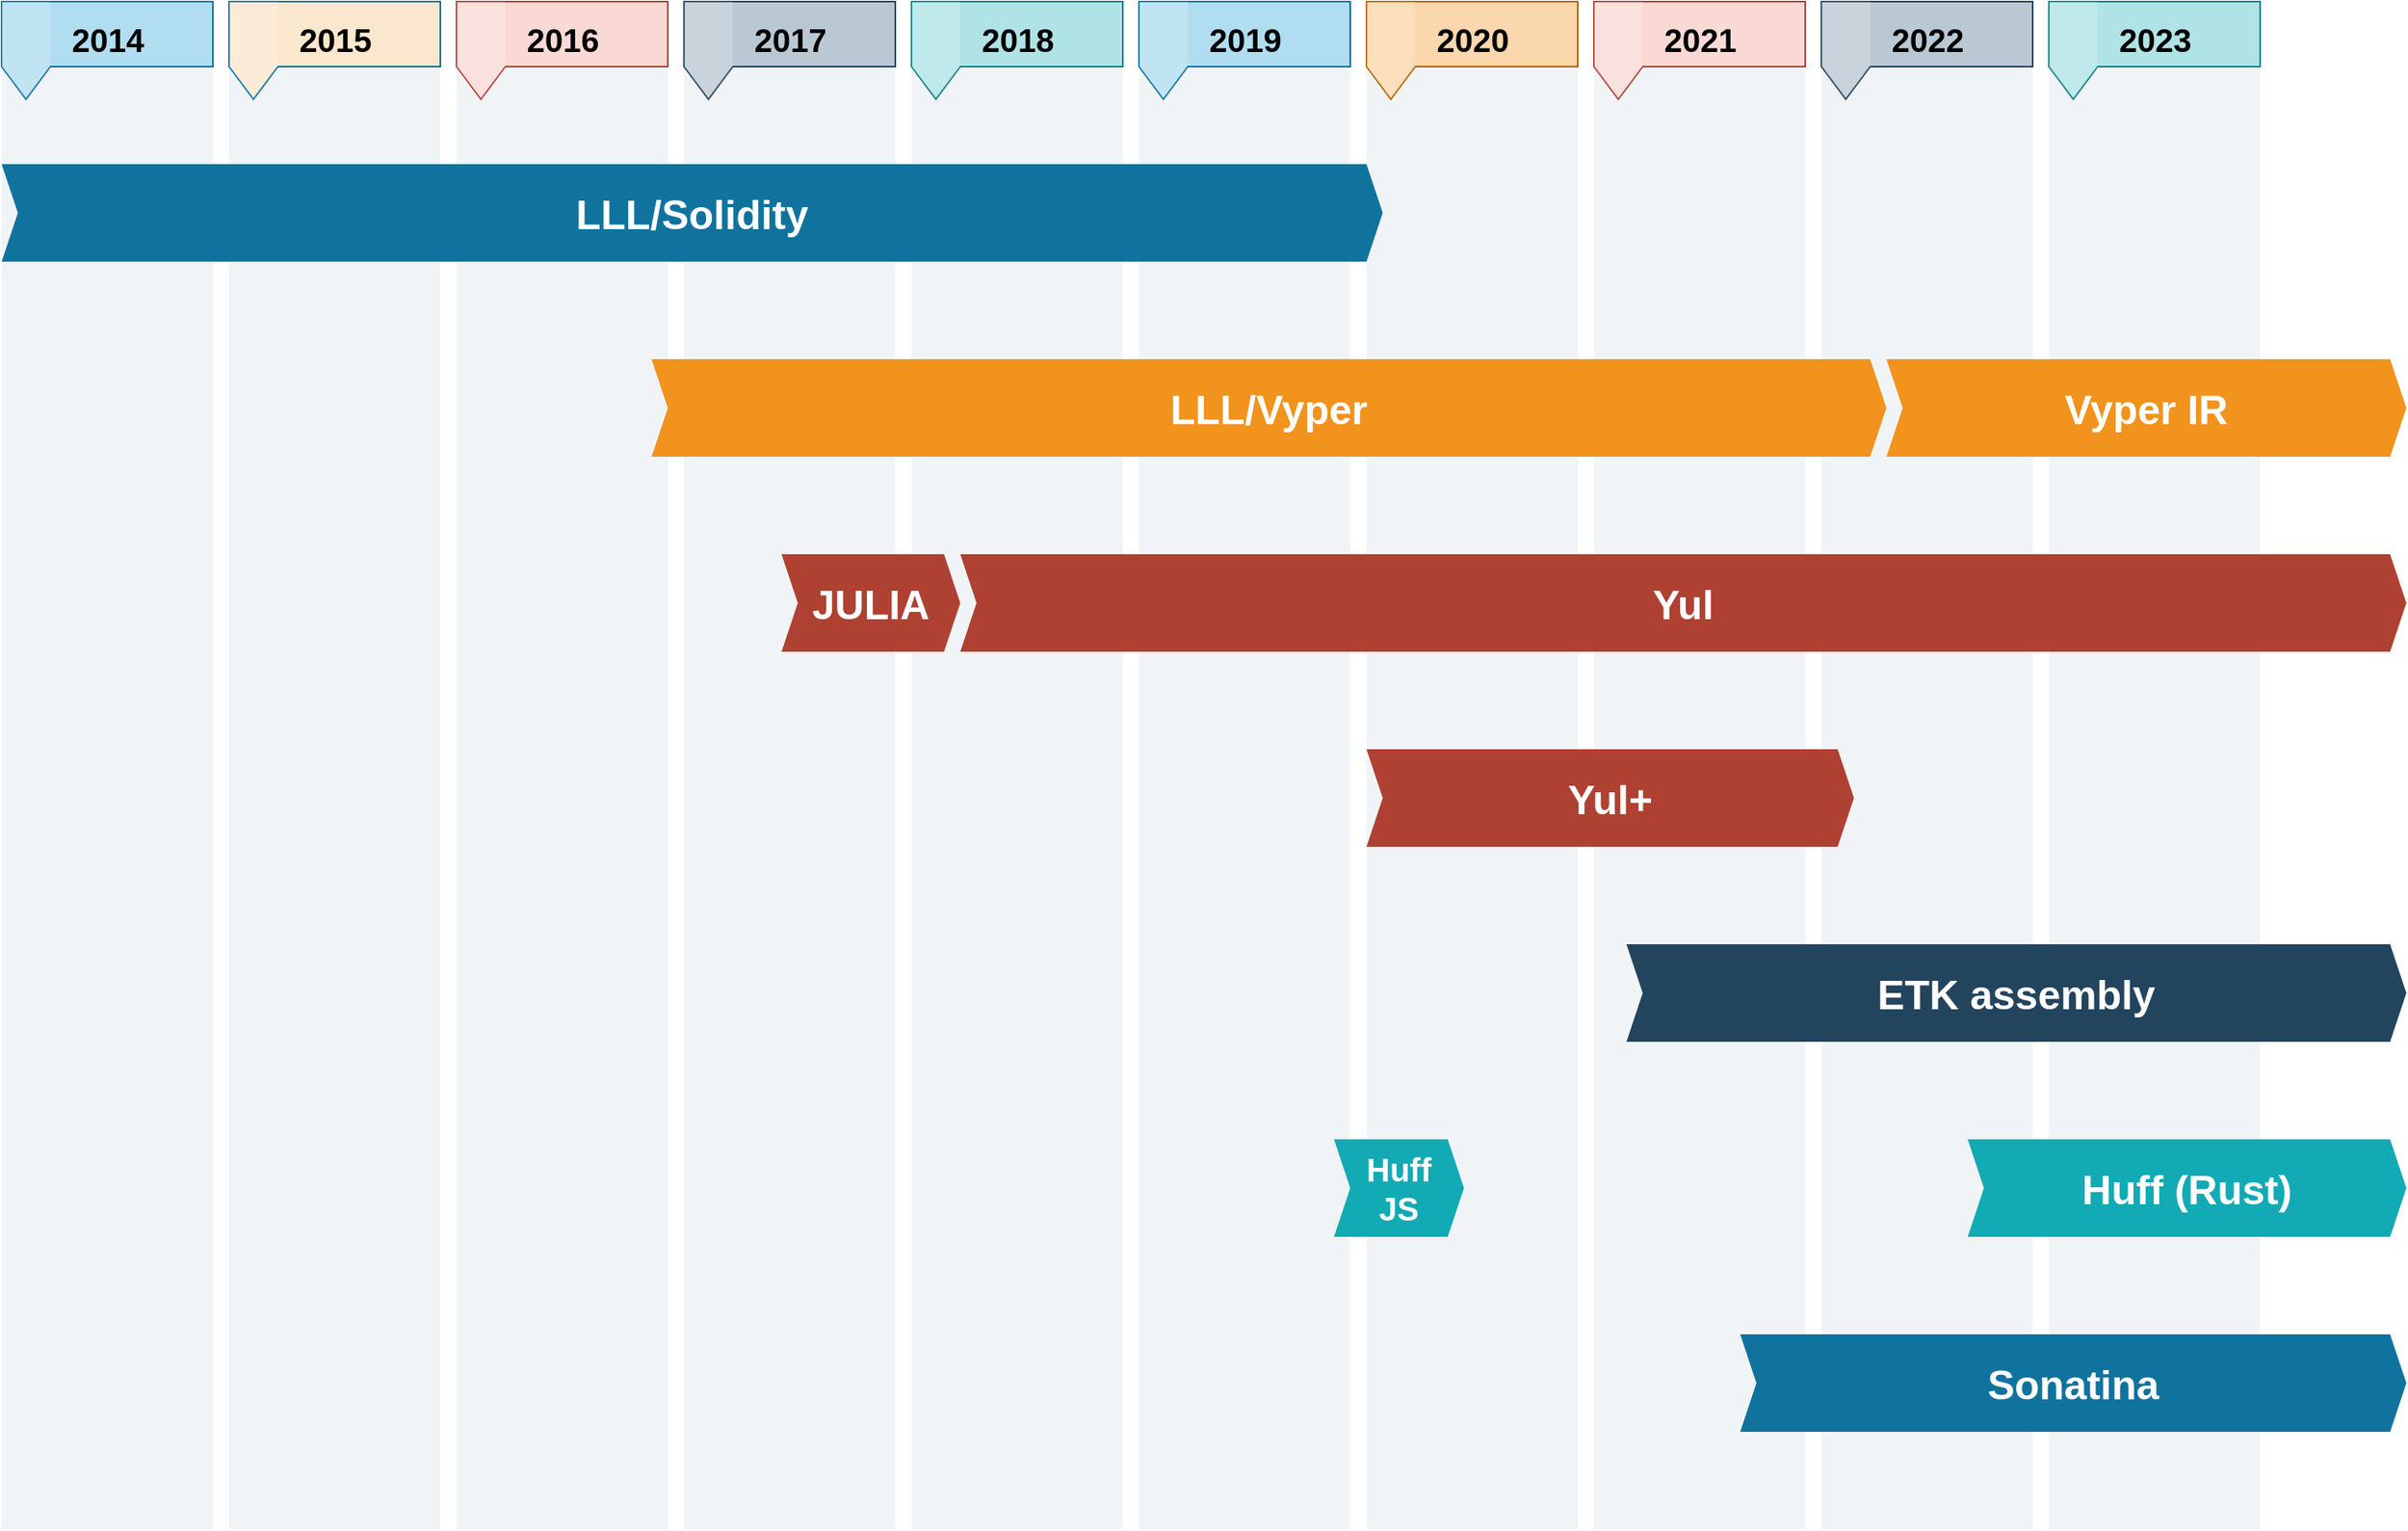 <mxfile compressed="false" version="20.8.16" type="device">
  <diagram name="Page-1" id="ChHfrovx2bz5Nk0UMHN0">
    <mxGraphModel dx="2307" dy="1346" grid="1" gridSize="10" guides="1" tooltips="1" connect="1" arrows="1" fold="1" page="1" pageScale="1" pageWidth="850" pageHeight="1100" math="0" shadow="0">
      <root>
        <mxCell id="0" />
        <mxCell id="1" parent="0" />
        <mxCell id="Eea4O15NX0q3AfGc0YIN-9" value="" style="rounded=0;whiteSpace=wrap;html=1;fontSize=25;fillColor=#bac8d3;strokeColor=none;opacity=20;" vertex="1" parent="1">
          <mxGeometry x="1300" y="20" width="130" height="940" as="geometry" />
        </mxCell>
        <mxCell id="Eea4O15NX0q3AfGc0YIN-10" value="" style="rounded=0;whiteSpace=wrap;html=1;fontSize=25;fillColor=#bac8d3;strokeColor=none;opacity=20;" vertex="1" parent="1">
          <mxGeometry x="1160" y="20" width="130" height="940" as="geometry" />
        </mxCell>
        <mxCell id="Eea4O15NX0q3AfGc0YIN-11" value="" style="rounded=0;whiteSpace=wrap;html=1;fontSize=25;fillColor=#bac8d3;strokeColor=none;opacity=20;" vertex="1" parent="1">
          <mxGeometry x="1020" y="20" width="130" height="940" as="geometry" />
        </mxCell>
        <mxCell id="Eea4O15NX0q3AfGc0YIN-12" value="" style="rounded=0;whiteSpace=wrap;html=1;fontSize=25;fillColor=#bac8d3;strokeColor=none;opacity=20;" vertex="1" parent="1">
          <mxGeometry x="880" y="20" width="130" height="940" as="geometry" />
        </mxCell>
        <mxCell id="Eea4O15NX0q3AfGc0YIN-13" value="" style="rounded=0;whiteSpace=wrap;html=1;fontSize=25;fillColor=#bac8d3;strokeColor=none;opacity=20;" vertex="1" parent="1">
          <mxGeometry x="740" y="20" width="130" height="940" as="geometry" />
        </mxCell>
        <mxCell id="Eea4O15NX0q3AfGc0YIN-14" value="" style="rounded=0;whiteSpace=wrap;html=1;fontSize=25;fillColor=#bac8d3;strokeColor=none;opacity=20;" vertex="1" parent="1">
          <mxGeometry x="600" y="20" width="130" height="940" as="geometry" />
        </mxCell>
        <mxCell id="Eea4O15NX0q3AfGc0YIN-15" value="" style="rounded=0;whiteSpace=wrap;html=1;fontSize=25;fillColor=#bac8d3;strokeColor=none;opacity=20;" vertex="1" parent="1">
          <mxGeometry x="460" y="20" width="130" height="940" as="geometry" />
        </mxCell>
        <mxCell id="Eea4O15NX0q3AfGc0YIN-16" value="" style="rounded=0;whiteSpace=wrap;html=1;fontSize=25;fillColor=#bac8d3;strokeColor=none;opacity=20;" vertex="1" parent="1">
          <mxGeometry x="320" y="20" width="130" height="940" as="geometry" />
        </mxCell>
        <mxCell id="Eea4O15NX0q3AfGc0YIN-17" value="" style="rounded=0;whiteSpace=wrap;html=1;fontSize=25;fillColor=#bac8d3;strokeColor=none;opacity=20;" vertex="1" parent="1">
          <mxGeometry x="180" y="20" width="130" height="940" as="geometry" />
        </mxCell>
        <mxCell id="Eea4O15NX0q3AfGc0YIN-18" value="" style="rounded=0;whiteSpace=wrap;html=1;fontSize=25;fillColor=#bac8d3;strokeColor=none;opacity=20;" vertex="1" parent="1">
          <mxGeometry x="40" y="20" width="130" height="940" as="geometry" />
        </mxCell>
        <mxCell id="rNGPlnSFtUfxI-7FSF1a-28" value="Yul" style="shape=step;perimeter=stepPerimeter;whiteSpace=wrap;html=1;fixedSize=1;size=10;fillColor=#AE4132;strokeColor=none;fontSize=25;fontColor=#FFFFFF;fontStyle=1;align=center;rounded=0;" parent="1" vertex="1">
          <mxGeometry x="630" y="360" width="890" height="60" as="geometry" />
        </mxCell>
        <mxCell id="rNGPlnSFtUfxI-7FSF1a-39" value="ETK assembly" style="shape=step;perimeter=stepPerimeter;whiteSpace=wrap;html=1;fixedSize=1;size=10;fillColor=#23445D;strokeColor=none;fontSize=25;fontColor=#FFFFFF;fontStyle=1;align=center;rounded=0;" parent="1" vertex="1">
          <mxGeometry x="1040" y="600" width="480" height="60" as="geometry" />
        </mxCell>
        <mxCell id="rNGPlnSFtUfxI-7FSF1a-45" value="Huff&lt;br style=&quot;font-size: 20px;&quot;&gt;JS" style="shape=step;perimeter=stepPerimeter;whiteSpace=wrap;html=1;fixedSize=1;size=10;fillColor=#12AAB5;strokeColor=none;fontSize=20;fontColor=#FFFFFF;fontStyle=1;align=center;rounded=0;" parent="1" vertex="1">
          <mxGeometry x="860" y="720" width="80" height="60" as="geometry" />
        </mxCell>
        <mxCell id="rNGPlnSFtUfxI-7FSF1a-92" value="2014" style="html=1;shape=mxgraph.infographic.flag;dx=30;dy=20;fillColor=#b1ddf0;strokeColor=#10739e;align=center;verticalAlign=top;fontSize=20;fontStyle=1;shadow=0;spacingTop=5;" parent="1" vertex="1">
          <mxGeometry x="40" y="20" width="130" height="60" as="geometry" />
        </mxCell>
        <mxCell id="rNGPlnSFtUfxI-7FSF1a-93" value="2015" style="html=1;shape=mxgraph.infographic.flag;dx=30;dy=20;fillColor=#fbe7cd;strokeColor=#10739e;align=center;verticalAlign=top;fontSize=20;fontStyle=1;shadow=0;spacingTop=5;" parent="1" vertex="1">
          <mxGeometry x="180" y="20" width="130" height="60" as="geometry" />
        </mxCell>
        <mxCell id="rNGPlnSFtUfxI-7FSF1a-94" value="2016" style="html=1;shape=mxgraph.infographic.flag;dx=30;dy=20;fillColor=#fad9d5;strokeColor=#ae4132;align=center;verticalAlign=top;fontSize=20;fontStyle=1;shadow=0;spacingTop=5;" parent="1" vertex="1">
          <mxGeometry x="320" y="20" width="130" height="60" as="geometry" />
        </mxCell>
        <mxCell id="rNGPlnSFtUfxI-7FSF1a-95" value="2017" style="html=1;shape=mxgraph.infographic.flag;dx=30;dy=20;fillColor=#bac8d3;strokeColor=#23445d;align=center;verticalAlign=top;fontSize=20;fontStyle=1;shadow=0;spacingTop=5;" parent="1" vertex="1">
          <mxGeometry x="460" y="20" width="130" height="60" as="geometry" />
        </mxCell>
        <mxCell id="rNGPlnSFtUfxI-7FSF1a-96" value="2018" style="html=1;shape=mxgraph.infographic.flag;dx=30;dy=20;fillColor=#b0e3e6;strokeColor=#0e8088;align=center;verticalAlign=top;fontSize=20;fontStyle=1;shadow=0;spacingTop=5;" parent="1" vertex="1">
          <mxGeometry x="600" y="20" width="130" height="60" as="geometry" />
        </mxCell>
        <mxCell id="rNGPlnSFtUfxI-7FSF1a-97" value="2019" style="html=1;shape=mxgraph.infographic.flag;dx=30;dy=20;fillColor=#b1ddf0;strokeColor=#10739e;align=center;verticalAlign=top;fontSize=20;fontStyle=1;shadow=0;spacingTop=5;" parent="1" vertex="1">
          <mxGeometry x="740" y="20" width="130" height="60" as="geometry" />
        </mxCell>
        <mxCell id="rNGPlnSFtUfxI-7FSF1a-98" value="2020" style="html=1;shape=mxgraph.infographic.flag;dx=30;dy=20;fillColor=#fad7ac;strokeColor=#b46504;align=center;verticalAlign=top;fontSize=20;fontStyle=1;shadow=0;spacingTop=5;" parent="1" vertex="1">
          <mxGeometry x="880" y="20" width="130" height="60" as="geometry" />
        </mxCell>
        <mxCell id="rNGPlnSFtUfxI-7FSF1a-99" value="2021" style="html=1;shape=mxgraph.infographic.flag;dx=30;dy=20;fillColor=#fad9d5;strokeColor=#ae4132;align=center;verticalAlign=top;fontSize=20;fontStyle=1;shadow=0;spacingTop=5;" parent="1" vertex="1">
          <mxGeometry x="1020" y="20" width="130" height="60" as="geometry" />
        </mxCell>
        <mxCell id="rNGPlnSFtUfxI-7FSF1a-100" value="2022" style="html=1;shape=mxgraph.infographic.flag;dx=30;dy=20;fillColor=#bac8d3;strokeColor=#23445d;align=center;verticalAlign=top;fontSize=20;fontStyle=1;shadow=0;spacingTop=5;" parent="1" vertex="1">
          <mxGeometry x="1160" y="20" width="130" height="60" as="geometry" />
        </mxCell>
        <mxCell id="rNGPlnSFtUfxI-7FSF1a-101" value="2023" style="html=1;shape=mxgraph.infographic.flag;dx=30;dy=20;fillColor=#b0e3e6;strokeColor=#0e8088;align=center;verticalAlign=top;fontSize=20;fontStyle=1;shadow=0;spacingTop=5;" parent="1" vertex="1">
          <mxGeometry x="1300" y="20" width="130" height="60" as="geometry" />
        </mxCell>
        <mxCell id="Eea4O15NX0q3AfGc0YIN-1" value="LLL/Solidity" style="shape=step;perimeter=stepPerimeter;whiteSpace=wrap;html=1;fixedSize=1;size=10;fillColor=#10739E;strokeColor=none;fontSize=25;fontColor=#FFFFFF;fontStyle=1;align=center;rounded=0;" vertex="1" parent="1">
          <mxGeometry x="40" y="120" width="850" height="60" as="geometry" />
        </mxCell>
        <mxCell id="Eea4O15NX0q3AfGc0YIN-2" value="LLL/Vyper" style="shape=step;perimeter=stepPerimeter;whiteSpace=wrap;html=1;fixedSize=1;size=10;fillColor=#F2931E;strokeColor=none;fontSize=25;fontColor=#FFFFFF;fontStyle=1;align=center;rounded=0;" vertex="1" parent="1">
          <mxGeometry x="440" y="240" width="760" height="60" as="geometry" />
        </mxCell>
        <mxCell id="Eea4O15NX0q3AfGc0YIN-3" value="Vyper IR" style="shape=step;perimeter=stepPerimeter;whiteSpace=wrap;html=1;fixedSize=1;size=10;fillColor=#F2931E;strokeColor=none;fontSize=25;fontColor=#FFFFFF;fontStyle=1;align=center;rounded=0;" vertex="1" parent="1">
          <mxGeometry x="1200" y="240" width="320" height="60" as="geometry" />
        </mxCell>
        <mxCell id="Eea4O15NX0q3AfGc0YIN-4" value="JULIA" style="shape=step;perimeter=stepPerimeter;whiteSpace=wrap;html=1;fixedSize=1;size=10;fillColor=#AE4132;strokeColor=none;fontSize=25;fontColor=#FFFFFF;fontStyle=1;align=center;rounded=0;" vertex="1" parent="1">
          <mxGeometry x="520" y="360" width="110" height="60" as="geometry" />
        </mxCell>
        <mxCell id="Eea4O15NX0q3AfGc0YIN-5" value="Yul+" style="shape=step;perimeter=stepPerimeter;whiteSpace=wrap;html=1;fixedSize=1;size=10;fillColor=#AE4132;strokeColor=none;fontSize=25;fontColor=#FFFFFF;fontStyle=1;align=center;rounded=0;" vertex="1" parent="1">
          <mxGeometry x="880" y="480" width="300" height="60" as="geometry" />
        </mxCell>
        <mxCell id="Eea4O15NX0q3AfGc0YIN-7" value="Sonatina" style="shape=step;perimeter=stepPerimeter;whiteSpace=wrap;html=1;fixedSize=1;size=10;fillColor=#10739E;strokeColor=none;fontSize=25;fontColor=#FFFFFF;fontStyle=1;align=center;rounded=0;" vertex="1" parent="1">
          <mxGeometry x="1110" y="840" width="410" height="60" as="geometry" />
        </mxCell>
        <mxCell id="Eea4O15NX0q3AfGc0YIN-8" value="Huff (Rust)" style="shape=step;perimeter=stepPerimeter;whiteSpace=wrap;html=1;fixedSize=1;size=10;fillColor=#12AAB5;strokeColor=none;fontSize=25;fontColor=#FFFFFF;fontStyle=1;align=center;rounded=0;" vertex="1" parent="1">
          <mxGeometry x="1250" y="720" width="270" height="60" as="geometry" />
        </mxCell>
      </root>
    </mxGraphModel>
  </diagram>
</mxfile>
